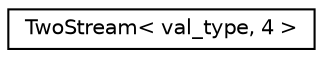 digraph "Graphical Class Hierarchy"
{
 // LATEX_PDF_SIZE
  edge [fontname="Helvetica",fontsize="10",labelfontname="Helvetica",labelfontsize="10"];
  node [fontname="Helvetica",fontsize="10",shape=record];
  rankdir="LR";
  Node0 [label="TwoStream\< val_type, 4 \>",height=0.2,width=0.4,color="black", fillcolor="white", style="filled",URL="$structTwoStream_3_01val__type_00_014_01_4.html",tooltip=" "];
}
